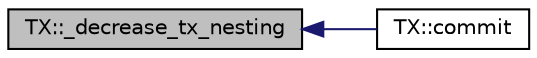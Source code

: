 digraph "TX::_decrease_tx_nesting"
{
  edge [fontname="Helvetica",fontsize="10",labelfontname="Helvetica",labelfontsize="10"];
  node [fontname="Helvetica",fontsize="10",shape=record];
  rankdir="LR";
  Node1 [label="TX::_decrease_tx_nesting",height=0.2,width=0.4,color="black", fillcolor="grey75", style="filled", fontcolor="black"];
  Node1 -> Node2 [dir="back",color="midnightblue",fontsize="10",style="solid",fontname="Helvetica"];
  Node2 [label="TX::commit",height=0.2,width=0.4,color="black", fillcolor="white", style="filled",URL="$class_t_x.html#a9dde5d356b35e557448e58d260087356",tooltip="Commit transactional changes. "];
}
